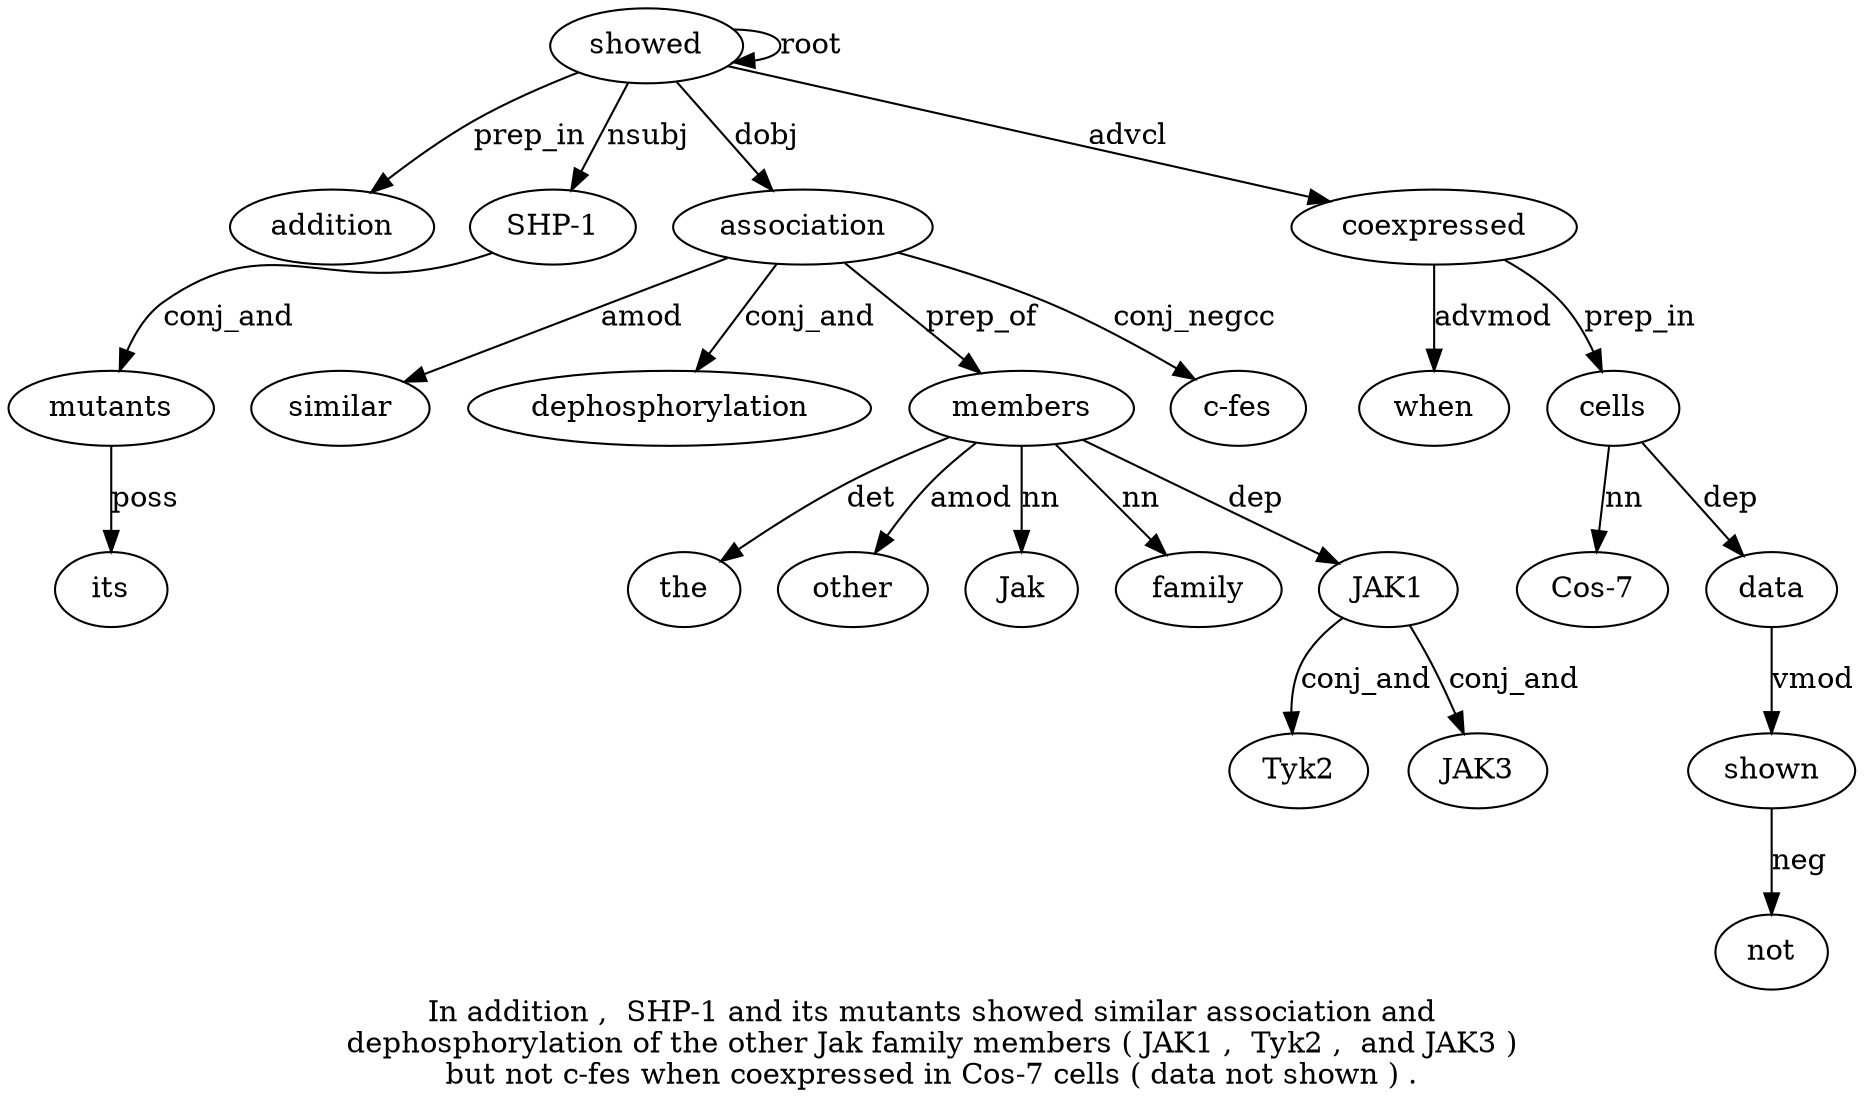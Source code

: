 digraph "In addition ,  SHP-1 and its mutants showed similar association and dephosphorylation of the other Jak family members ( JAK1 ,  Tyk2 ,  and JAK3 ) but not c-fes when coexpressed in Cos-7 cells ( data not shown ) ." {
label="In addition ,  SHP-1 and its mutants showed similar association and
dephosphorylation of the other Jak family members ( JAK1 ,  Tyk2 ,  and JAK3 )
but not c-fes when coexpressed in Cos-7 cells ( data not shown ) .";
showed8 [style=filled, fillcolor=white, label=showed];
addition2 [style=filled, fillcolor=white, label=addition];
showed8 -> addition2  [label=prep_in];
"SHP-14" [style=filled, fillcolor=white, label="SHP-1"];
showed8 -> "SHP-14"  [label=nsubj];
mutants7 [style=filled, fillcolor=white, label=mutants];
its6 [style=filled, fillcolor=white, label=its];
mutants7 -> its6  [label=poss];
"SHP-14" -> mutants7  [label=conj_and];
showed8 -> showed8  [label=root];
association10 [style=filled, fillcolor=white, label=association];
similar9 [style=filled, fillcolor=white, label=similar];
association10 -> similar9  [label=amod];
showed8 -> association10  [label=dobj];
dephosphorylation12 [style=filled, fillcolor=white, label=dephosphorylation];
association10 -> dephosphorylation12  [label=conj_and];
members18 [style=filled, fillcolor=white, label=members];
the14 [style=filled, fillcolor=white, label=the];
members18 -> the14  [label=det];
other15 [style=filled, fillcolor=white, label=other];
members18 -> other15  [label=amod];
Jak16 [style=filled, fillcolor=white, label=Jak];
members18 -> Jak16  [label=nn];
family17 [style=filled, fillcolor=white, label=family];
members18 -> family17  [label=nn];
association10 -> members18  [label=prep_of];
JAK120 [style=filled, fillcolor=white, label=JAK1];
members18 -> JAK120  [label=dep];
Tyk2 [style=filled, fillcolor=white, label=Tyk2];
JAK120 -> Tyk2  [label=conj_and];
JAK325 [style=filled, fillcolor=white, label=JAK3];
JAK120 -> JAK325  [label=conj_and];
"c-fes29" [style=filled, fillcolor=white, label="c-fes"];
association10 -> "c-fes29"  [label=conj_negcc];
coexpressed31 [style=filled, fillcolor=white, label=coexpressed];
when30 [style=filled, fillcolor=white, label=when];
coexpressed31 -> when30  [label=advmod];
showed8 -> coexpressed31  [label=advcl];
cells34 [style=filled, fillcolor=white, label=cells];
"Cos-733" [style=filled, fillcolor=white, label="Cos-7"];
cells34 -> "Cos-733"  [label=nn];
coexpressed31 -> cells34  [label=prep_in];
data36 [style=filled, fillcolor=white, label=data];
cells34 -> data36  [label=dep];
shown38 [style=filled, fillcolor=white, label=shown];
not37 [style=filled, fillcolor=white, label=not];
shown38 -> not37  [label=neg];
data36 -> shown38  [label=vmod];
}
